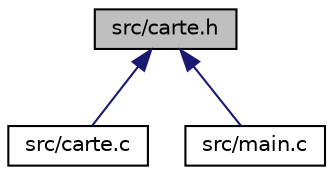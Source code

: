digraph "src/carte.h"
{
 // LATEX_PDF_SIZE
  edge [fontname="Helvetica",fontsize="10",labelfontname="Helvetica",labelfontsize="10"];
  node [fontname="Helvetica",fontsize="10",shape=record];
  Node1 [label="src/carte.h",height=0.2,width=0.4,color="black", fillcolor="grey75", style="filled", fontcolor="black",tooltip="fonctions sur les cartes ainsi que la structure"];
  Node1 -> Node2 [dir="back",color="midnightblue",fontsize="10",style="solid",fontname="Helvetica"];
  Node2 [label="src/carte.c",height=0.2,width=0.4,color="black", fillcolor="white", style="filled",URL="$carte_8c.html",tooltip="toutes les fonctions des cartes"];
  Node1 -> Node3 [dir="back",color="midnightblue",fontsize="10",style="solid",fontname="Helvetica"];
  Node3 [label="src/main.c",height=0.2,width=0.4,color="black", fillcolor="white", style="filled",URL="$main_8c.html",tooltip="main du BLACKJACK"];
}
